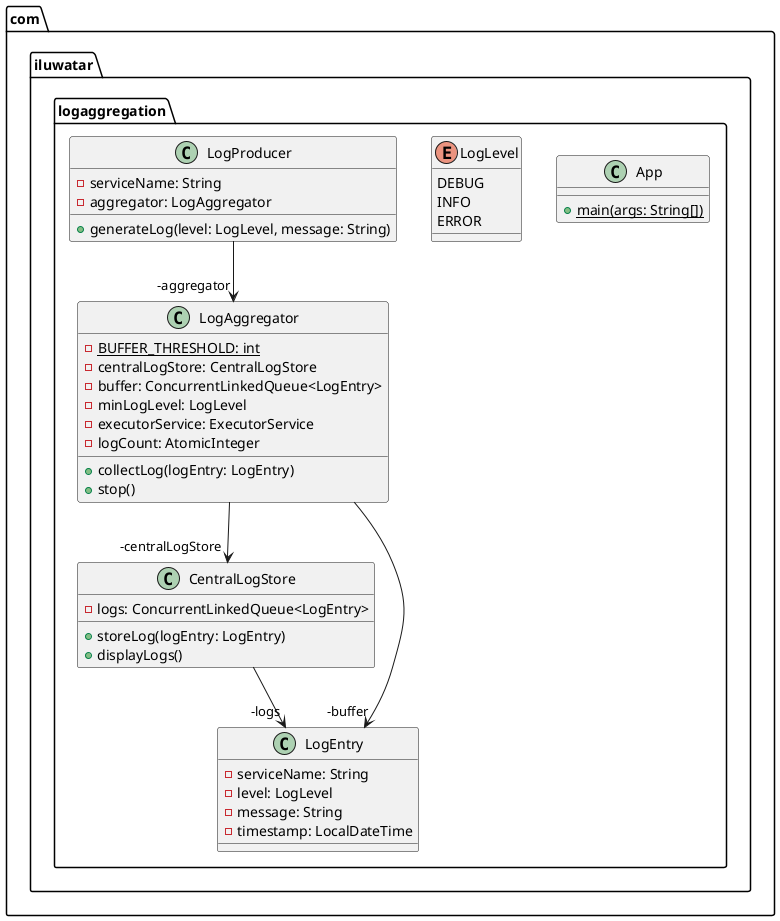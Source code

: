 @startuml

package com.iluwatar.logaggregation {

  class App {
    + main(args: String[]) {static}
  }

  class CentralLogStore {
    - logs: ConcurrentLinkedQueue<LogEntry>
    + storeLog(logEntry: LogEntry)
    + displayLogs()
  }

  class LogAggregator {
    - BUFFER_THRESHOLD: int {static}
    - centralLogStore: CentralLogStore
    - buffer: ConcurrentLinkedQueue<LogEntry>
    - minLogLevel: LogLevel
    - executorService: ExecutorService
    - logCount: AtomicInteger
    + collectLog(logEntry: LogEntry)
    + stop()
  }

  class LogEntry {
    - serviceName: String
    - level: LogLevel
    - message: String
    - timestamp: LocalDateTime
  }

  enum LogLevel {
    DEBUG
    INFO
    ERROR
  }

  class LogProducer {
    - serviceName: String
    - aggregator: LogAggregator
    + generateLog(level: LogLevel, message: String)
  }
}

LogProducer --> "-aggregator" LogAggregator
LogAggregator --> "-centralLogStore" CentralLogStore
LogAggregator --> "-buffer" LogEntry
CentralLogStore --> "-logs" LogEntry

@enduml
